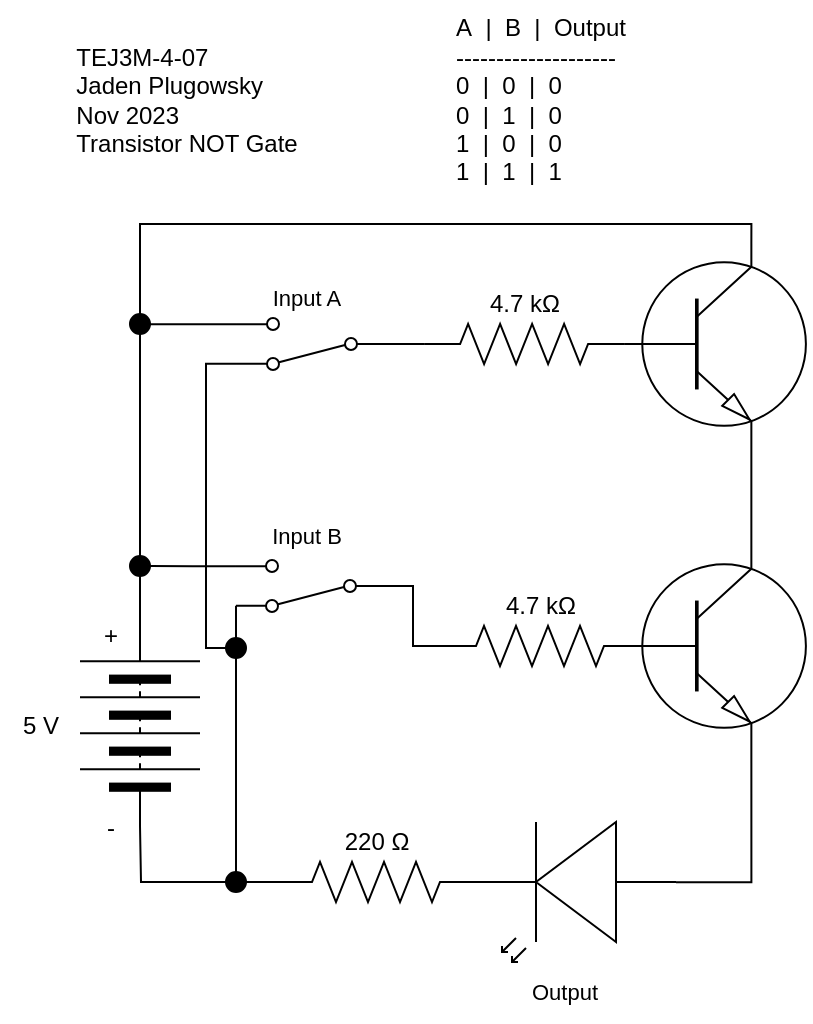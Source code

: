 <mxfile>
    <diagram id="ynGLzMJqW1owJeMQYCU2" name="Page-1">
        <mxGraphModel dx="418" dy="394" grid="1" gridSize="10" guides="1" tooltips="1" connect="1" arrows="1" fold="1" page="1" pageScale="1" pageWidth="850" pageHeight="1100" math="0" shadow="0">
            <root>
                <mxCell id="0"/>
                <mxCell id="1" parent="0"/>
                <mxCell id="2" value="" style="pointerEvents=1;verticalLabelPosition=bottom;shadow=0;dashed=0;align=center;html=1;verticalAlign=top;shape=mxgraph.electrical.miscellaneous.batteryStack;rotation=-90;" parent="1" vertex="1">
                    <mxGeometry x="60" y="358" width="100" height="60" as="geometry"/>
                </mxCell>
                <mxCell id="3" value="" style="pointerEvents=1;verticalLabelPosition=bottom;shadow=0;dashed=0;align=center;html=1;verticalAlign=top;shape=mxgraph.electrical.resistors.resistor_2;" parent="1" vertex="1">
                    <mxGeometry x="260" y="338" width="100" height="20" as="geometry"/>
                </mxCell>
                <mxCell id="41" style="edgeStyle=orthogonalEdgeStyle;shape=connector;rounded=0;html=1;exitX=1;exitY=0.57;exitDx=0;exitDy=0;exitPerimeter=0;entryX=1;entryY=0.5;entryDx=0;entryDy=0;entryPerimeter=0;labelBackgroundColor=default;strokeColor=default;fontFamily=Helvetica;fontSize=11;fontColor=default;endArrow=none;endFill=0;" parent="1" source="4" target="40" edge="1">
                    <mxGeometry relative="1" as="geometry"/>
                </mxCell>
                <mxCell id="4" value="" style="verticalLabelPosition=bottom;shadow=0;dashed=0;align=center;html=1;verticalAlign=top;shape=mxgraph.electrical.opto_electronics.led_2;pointerEvents=1;rotation=-180;" parent="1" vertex="1">
                    <mxGeometry x="278" y="436" width="100" height="70" as="geometry"/>
                </mxCell>
                <mxCell id="10" value="&lt;font style=&quot;font-size: 12px;&quot;&gt;4.7 kΩ&lt;/font&gt;" style="text;html=1;align=center;verticalAlign=middle;resizable=0;points=[];autosize=1;strokeColor=none;fillColor=none;fontSize=11;fontFamily=Helvetica;fontColor=default;" parent="1" vertex="1">
                    <mxGeometry x="280" y="313" width="60" height="30" as="geometry"/>
                </mxCell>
                <mxCell id="11" value="5 V" style="text;html=1;align=center;verticalAlign=middle;resizable=0;points=[];autosize=1;strokeColor=none;fillColor=none;fontSize=12;fontFamily=Helvetica;fontColor=default;" parent="1" vertex="1">
                    <mxGeometry x="40" y="373" width="40" height="30" as="geometry"/>
                </mxCell>
                <mxCell id="12" value="&lt;div style=&quot;text-align: left;&quot;&gt;&lt;span style=&quot;background-color: initial;&quot;&gt;TEJ3M-4-07&lt;/span&gt;&lt;/div&gt;&lt;div style=&quot;text-align: left;&quot;&gt;&lt;span style=&quot;background-color: initial;&quot;&gt;Jaden Plugowsky&lt;/span&gt;&lt;/div&gt;&lt;div style=&quot;text-align: left;&quot;&gt;&lt;span style=&quot;background-color: initial;&quot;&gt;Nov 2023&lt;/span&gt;&lt;/div&gt;&lt;div style=&quot;text-align: left;&quot;&gt;Transistor NOT Gate&lt;/div&gt;" style="text;html=1;align=center;verticalAlign=middle;resizable=0;points=[];autosize=1;strokeColor=none;fillColor=none;fontSize=12;fontFamily=Helvetica;fontColor=default;" parent="1" vertex="1">
                    <mxGeometry x="68" y="40" width="130" height="70" as="geometry"/>
                </mxCell>
                <mxCell id="28" style="edgeStyle=orthogonalEdgeStyle;shape=connector;rounded=0;html=1;entryX=0;entryY=0.5;entryDx=0;entryDy=0;entryPerimeter=0;labelBackgroundColor=default;strokeColor=default;fontFamily=Helvetica;fontSize=11;fontColor=default;endArrow=none;endFill=0;" parent="1" source="13" target="3" edge="1">
                    <mxGeometry relative="1" as="geometry"/>
                </mxCell>
                <mxCell id="13" value="" style="shape=mxgraph.electrical.electro-mechanical.twoWaySwitch;aspect=fixed;elSwitchState=2;direction=west;" parent="1" vertex="1">
                    <mxGeometry x="158" y="305" width="75" height="26" as="geometry"/>
                </mxCell>
                <mxCell id="21" style="edgeStyle=orthogonalEdgeStyle;shape=connector;rounded=0;html=1;labelBackgroundColor=default;strokeColor=default;fontFamily=Helvetica;fontSize=11;fontColor=default;endArrow=none;endFill=0;" parent="1" source="14" edge="1">
                    <mxGeometry relative="1" as="geometry">
                        <mxPoint x="110" y="438" as="targetPoint"/>
                    </mxGeometry>
                </mxCell>
                <mxCell id="42" style="edgeStyle=orthogonalEdgeStyle;shape=connector;rounded=0;html=1;entryX=0;entryY=0.5;entryDx=0;entryDy=0;entryPerimeter=0;labelBackgroundColor=default;strokeColor=default;fontFamily=Helvetica;fontSize=11;fontColor=default;endArrow=none;endFill=0;" parent="1" source="14" target="40" edge="1">
                    <mxGeometry relative="1" as="geometry"/>
                </mxCell>
                <mxCell id="75" style="edgeStyle=orthogonalEdgeStyle;shape=connector;rounded=0;html=1;entryX=0.5;entryY=1;entryDx=0;entryDy=0;labelBackgroundColor=default;strokeColor=default;fontFamily=Helvetica;fontSize=11;fontColor=default;endArrow=none;endFill=0;" edge="1" parent="1" source="14" target="65">
                    <mxGeometry relative="1" as="geometry"/>
                </mxCell>
                <mxCell id="14" value="" style="ellipse;whiteSpace=wrap;html=1;aspect=fixed;fillColor=#000000;strokeColor=#000000;" parent="1" vertex="1">
                    <mxGeometry x="153" y="461" width="10" height="10" as="geometry"/>
                </mxCell>
                <mxCell id="23" value="&lt;div style=&quot;text-align: left;&quot;&gt;&lt;div&gt;A&amp;nbsp; |&amp;nbsp; B&amp;nbsp; |&amp;nbsp; Output&lt;/div&gt;&lt;div&gt;--------------------&lt;/div&gt;&lt;div&gt;0&amp;nbsp; |&amp;nbsp; 0&amp;nbsp; |&amp;nbsp; 0&lt;/div&gt;&lt;div&gt;0&amp;nbsp; |&amp;nbsp; 1&amp;nbsp; |&amp;nbsp; 0&lt;/div&gt;&lt;div&gt;1&amp;nbsp; |&amp;nbsp; 0&amp;nbsp; |&amp;nbsp; 0&lt;/div&gt;&lt;div&gt;1&amp;nbsp; |&amp;nbsp; 1&amp;nbsp; |&amp;nbsp; 1&lt;/div&gt;&lt;/div&gt;" style="text;html=1;align=center;verticalAlign=middle;resizable=0;points=[];autosize=1;strokeColor=none;fillColor=none;fontSize=12;fontFamily=Helvetica;fontColor=default;" parent="1" vertex="1">
                    <mxGeometry x="260" y="25" width="100" height="100" as="geometry"/>
                </mxCell>
                <mxCell id="24" value="Input B" style="text;html=1;align=center;verticalAlign=middle;resizable=0;points=[];autosize=1;strokeColor=none;fillColor=none;fontSize=11;fontFamily=Helvetica;fontColor=default;" parent="1" vertex="1">
                    <mxGeometry x="163" y="278" width="60" height="30" as="geometry"/>
                </mxCell>
                <mxCell id="25" value="Output" style="text;html=1;align=center;verticalAlign=middle;resizable=0;points=[];autosize=1;strokeColor=none;fillColor=none;fontSize=11;fontFamily=Helvetica;fontColor=default;" parent="1" vertex="1">
                    <mxGeometry x="292.05" y="506" width="60" height="30" as="geometry"/>
                </mxCell>
                <mxCell id="74" style="edgeStyle=orthogonalEdgeStyle;shape=connector;rounded=0;html=1;exitX=0.7;exitY=1;exitDx=0;exitDy=0;exitPerimeter=0;entryX=0;entryY=0.57;entryDx=0;entryDy=0;entryPerimeter=0;labelBackgroundColor=default;strokeColor=default;fontFamily=Helvetica;fontSize=11;fontColor=default;endArrow=none;endFill=0;" edge="1" parent="1" source="27" target="4">
                    <mxGeometry relative="1" as="geometry"/>
                </mxCell>
                <mxCell id="27" value="" style="verticalLabelPosition=bottom;shadow=0;dashed=0;align=center;html=1;verticalAlign=top;shape=mxgraph.electrical.transistors.npn_transistor_1;fontFamily=Helvetica;fontSize=11;fontColor=default;" parent="1" vertex="1">
                    <mxGeometry x="350" y="298" width="95" height="100" as="geometry"/>
                </mxCell>
                <mxCell id="30" value="+" style="text;html=1;align=center;verticalAlign=middle;resizable=0;points=[];autosize=1;strokeColor=none;fillColor=none;fontSize=12;fontFamily=Helvetica;fontColor=default;" parent="1" vertex="1">
                    <mxGeometry x="80" y="328" width="30" height="30" as="geometry"/>
                </mxCell>
                <mxCell id="31" value="-" style="text;html=1;align=center;verticalAlign=middle;resizable=0;points=[];autosize=1;strokeColor=none;fillColor=none;fontSize=12;fontFamily=Helvetica;fontColor=default;" parent="1" vertex="1">
                    <mxGeometry x="80" y="424" width="30" height="30" as="geometry"/>
                </mxCell>
                <mxCell id="34" value="" style="edgeStyle=orthogonalEdgeStyle;shape=connector;rounded=0;html=1;exitX=1;exitY=0.88;exitDx=0;exitDy=0;entryX=1;entryY=0.5;entryDx=0;entryDy=0;labelBackgroundColor=default;strokeColor=default;fontFamily=Helvetica;fontSize=11;fontColor=default;endArrow=none;endFill=0;" parent="1" source="13" target="32" edge="1">
                    <mxGeometry relative="1" as="geometry">
                        <mxPoint x="158" y="308.12" as="sourcePoint"/>
                        <mxPoint x="110" y="338" as="targetPoint"/>
                    </mxGeometry>
                </mxCell>
                <mxCell id="36" style="edgeStyle=orthogonalEdgeStyle;shape=connector;rounded=0;html=1;entryX=1;entryY=0.5;entryDx=0;entryDy=0;labelBackgroundColor=default;strokeColor=default;fontFamily=Helvetica;fontSize=11;fontColor=default;endArrow=none;endFill=0;" parent="1" source="32" target="2" edge="1">
                    <mxGeometry relative="1" as="geometry"/>
                </mxCell>
                <mxCell id="68" style="edgeStyle=orthogonalEdgeStyle;shape=connector;rounded=0;html=1;entryX=1;entryY=0.88;entryDx=0;entryDy=0;labelBackgroundColor=default;strokeColor=default;fontFamily=Helvetica;fontSize=11;fontColor=default;endArrow=none;endFill=0;" parent="1" source="32" target="60" edge="1">
                    <mxGeometry relative="1" as="geometry">
                        <Array as="points">
                            <mxPoint x="110" y="187"/>
                        </Array>
                    </mxGeometry>
                </mxCell>
                <mxCell id="32" value="" style="ellipse;whiteSpace=wrap;html=1;aspect=fixed;fillColor=#000000;strokeColor=#000000;" parent="1" vertex="1">
                    <mxGeometry x="105" y="303" width="10" height="10" as="geometry"/>
                </mxCell>
                <mxCell id="40" value="" style="pointerEvents=1;verticalLabelPosition=bottom;shadow=0;dashed=0;align=center;html=1;verticalAlign=top;shape=mxgraph.electrical.resistors.resistor_2;" parent="1" vertex="1">
                    <mxGeometry x="178" y="456" width="100" height="20" as="geometry"/>
                </mxCell>
                <mxCell id="44" value="&lt;font style=&quot;font-size: 12px;&quot;&gt;220 Ω&lt;/font&gt;" style="text;html=1;align=center;verticalAlign=middle;resizable=0;points=[];autosize=1;strokeColor=none;fillColor=none;fontSize=11;fontFamily=Helvetica;fontColor=default;" parent="1" vertex="1">
                    <mxGeometry x="198" y="431" width="60" height="30" as="geometry"/>
                </mxCell>
                <mxCell id="59" style="edgeStyle=orthogonalEdgeStyle;shape=connector;rounded=0;html=1;exitX=0.7;exitY=1;exitDx=0;exitDy=0;exitPerimeter=0;entryX=0.7;entryY=0;entryDx=0;entryDy=0;entryPerimeter=0;labelBackgroundColor=default;strokeColor=default;fontFamily=Helvetica;fontSize=11;fontColor=default;endArrow=none;endFill=0;" parent="1" source="58" target="27" edge="1">
                    <mxGeometry relative="1" as="geometry"/>
                </mxCell>
                <mxCell id="58" value="" style="verticalLabelPosition=bottom;shadow=0;dashed=0;align=center;html=1;verticalAlign=top;shape=mxgraph.electrical.transistors.npn_transistor_1;fontFamily=Helvetica;fontSize=11;fontColor=default;" parent="1" vertex="1">
                    <mxGeometry x="350" y="147" width="95" height="100" as="geometry"/>
                </mxCell>
                <mxCell id="63" style="edgeStyle=orthogonalEdgeStyle;shape=connector;rounded=0;html=1;exitX=0;exitY=0.5;exitDx=0;exitDy=0;entryX=0;entryY=0.5;entryDx=0;entryDy=0;entryPerimeter=0;labelBackgroundColor=default;strokeColor=default;fontFamily=Helvetica;fontSize=11;fontColor=default;endArrow=none;endFill=0;" parent="1" source="60" target="61" edge="1">
                    <mxGeometry relative="1" as="geometry"/>
                </mxCell>
                <mxCell id="67" style="edgeStyle=orthogonalEdgeStyle;shape=connector;rounded=0;html=1;exitX=1;exitY=0.12;exitDx=0;exitDy=0;entryX=0;entryY=0.5;entryDx=0;entryDy=0;labelBackgroundColor=default;strokeColor=default;fontFamily=Helvetica;fontSize=11;fontColor=default;endArrow=none;endFill=0;" parent="1" source="60" target="65" edge="1">
                    <mxGeometry relative="1" as="geometry"/>
                </mxCell>
                <mxCell id="60" value="" style="shape=mxgraph.electrical.electro-mechanical.twoWaySwitch;aspect=fixed;elSwitchState=2;direction=west;" parent="1" vertex="1">
                    <mxGeometry x="158.5" y="184" width="75" height="26" as="geometry"/>
                </mxCell>
                <mxCell id="61" value="" style="pointerEvents=1;verticalLabelPosition=bottom;shadow=0;dashed=0;align=center;html=1;verticalAlign=top;shape=mxgraph.electrical.resistors.resistor_2;" parent="1" vertex="1">
                    <mxGeometry x="252.05" y="187" width="100" height="20" as="geometry"/>
                </mxCell>
                <mxCell id="62" value="&lt;font style=&quot;font-size: 12px;&quot;&gt;4.7 kΩ&lt;/font&gt;" style="text;html=1;align=center;verticalAlign=middle;resizable=0;points=[];autosize=1;strokeColor=none;fillColor=none;fontSize=11;fontFamily=Helvetica;fontColor=default;" parent="1" vertex="1">
                    <mxGeometry x="272.05" y="162" width="60" height="30" as="geometry"/>
                </mxCell>
                <mxCell id="66" value="" style="edgeStyle=orthogonalEdgeStyle;shape=connector;rounded=0;html=1;exitX=1;exitY=0.12;exitDx=0;exitDy=0;entryX=0.5;entryY=0;entryDx=0;entryDy=0;labelBackgroundColor=default;strokeColor=default;fontFamily=Helvetica;fontSize=11;fontColor=default;endArrow=none;endFill=0;" parent="1" source="13" target="65" edge="1">
                    <mxGeometry relative="1" as="geometry">
                        <Array as="points">
                            <mxPoint x="158" y="332"/>
                            <mxPoint x="158" y="332"/>
                        </Array>
                        <mxPoint x="158" y="327.88" as="sourcePoint"/>
                        <mxPoint x="158" y="403" as="targetPoint"/>
                    </mxGeometry>
                </mxCell>
                <mxCell id="65" value="" style="ellipse;whiteSpace=wrap;html=1;aspect=fixed;fillColor=#000000;strokeColor=#000000;" parent="1" vertex="1">
                    <mxGeometry x="153" y="344" width="10" height="10" as="geometry"/>
                </mxCell>
                <mxCell id="69" value="Input A" style="text;html=1;align=center;verticalAlign=middle;resizable=0;points=[];autosize=1;strokeColor=none;fillColor=none;fontSize=11;fontFamily=Helvetica;fontColor=default;" parent="1" vertex="1">
                    <mxGeometry x="163" y="159" width="60" height="30" as="geometry"/>
                </mxCell>
                <mxCell id="72" style="edgeStyle=orthogonalEdgeStyle;shape=connector;rounded=0;html=1;entryX=0.7;entryY=0;entryDx=0;entryDy=0;entryPerimeter=0;labelBackgroundColor=default;strokeColor=default;fontFamily=Helvetica;fontSize=11;fontColor=default;endArrow=none;endFill=0;" parent="1" source="70" target="58" edge="1">
                    <mxGeometry relative="1" as="geometry">
                        <Array as="points">
                            <mxPoint x="110" y="137"/>
                            <mxPoint x="416" y="137"/>
                        </Array>
                    </mxGeometry>
                </mxCell>
                <mxCell id="70" value="" style="ellipse;whiteSpace=wrap;html=1;aspect=fixed;fillColor=#000000;strokeColor=#000000;" parent="1" vertex="1">
                    <mxGeometry x="105" y="182" width="10" height="10" as="geometry"/>
                </mxCell>
            </root>
        </mxGraphModel>
    </diagram>
</mxfile>